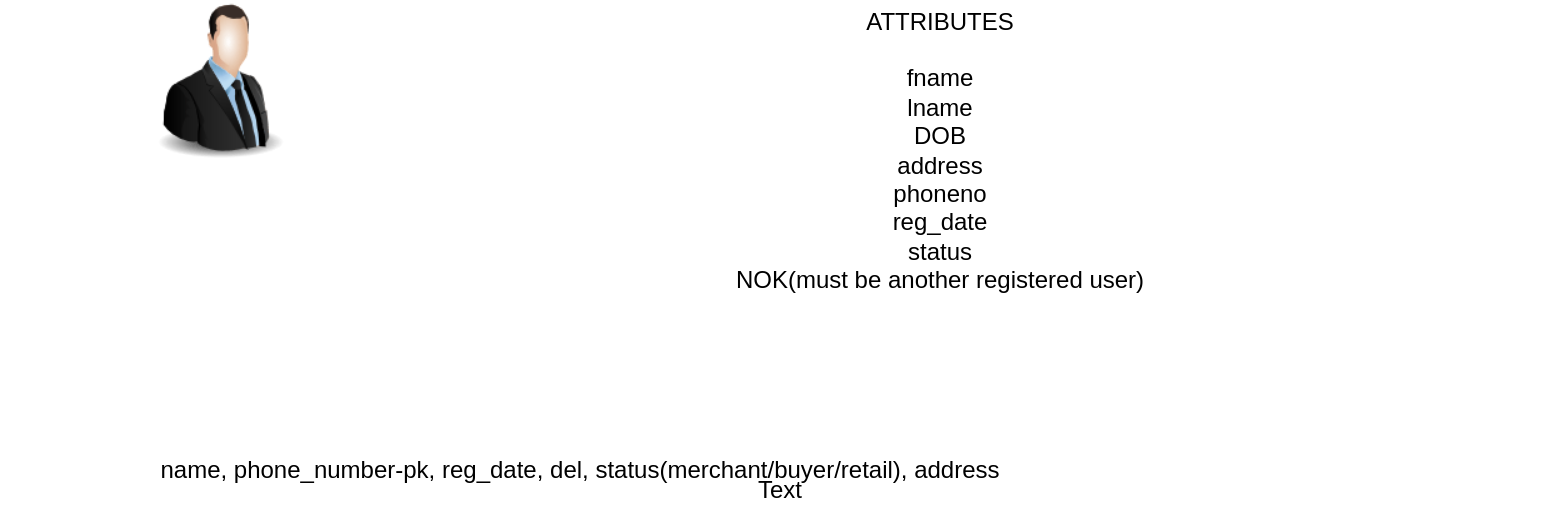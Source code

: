 <mxfile version="16.6.4" type="github">
  <diagram id="LO75J4scyiAsFoYjN33i" name="Page-1">
    <mxGraphModel dx="782" dy="436" grid="1" gridSize="10" guides="1" tooltips="1" connect="1" arrows="1" fold="1" page="1" pageScale="1" pageWidth="850" pageHeight="1100" math="0" shadow="0">
      <root>
        <mxCell id="0" />
        <mxCell id="1" parent="0" />
        <mxCell id="_tG2q4p2sosxM6Sc4CJn-1" value="name, phone_number-pk, reg_date, del, status(merchant/buyer/retail), address" style="text;html=1;strokeColor=none;fillColor=none;align=center;verticalAlign=middle;whiteSpace=wrap;rounded=0;" parent="1" vertex="1">
          <mxGeometry x="10" y="330" width="580" height="30" as="geometry" />
        </mxCell>
        <mxCell id="_tG2q4p2sosxM6Sc4CJn-2" value="" style="image;html=1;image=img/lib/clip_art/people/Suit_Man_128x128.png" parent="1" vertex="1">
          <mxGeometry x="80" y="110" width="80" height="80" as="geometry" />
        </mxCell>
        <mxCell id="fmFZ_H4v0FPaaHodxW8p-1" value="Text" style="text;html=1;strokeColor=none;fillColor=none;align=center;verticalAlign=middle;whiteSpace=wrap;rounded=0;" vertex="1" parent="1">
          <mxGeometry x="370" y="340" width="60" height="30" as="geometry" />
        </mxCell>
        <mxCell id="fmFZ_H4v0FPaaHodxW8p-2" value="ATTRIBUTES&lt;br&gt;&lt;br&gt;&lt;span&gt;fname&lt;br&gt;&lt;/span&gt;lname&lt;br&gt;DOB&lt;br&gt;&lt;span&gt;address&lt;br&gt;phoneno&lt;br&gt;reg_date&lt;br&gt;status&lt;br&gt;NOK(must be another registered user)&lt;br&gt;&lt;/span&gt;" style="text;html=1;strokeColor=none;fillColor=none;align=center;verticalAlign=middle;whiteSpace=wrap;rounded=0;" vertex="1" parent="1">
          <mxGeometry x="180" y="170" width="600" height="30" as="geometry" />
        </mxCell>
      </root>
    </mxGraphModel>
  </diagram>
</mxfile>
